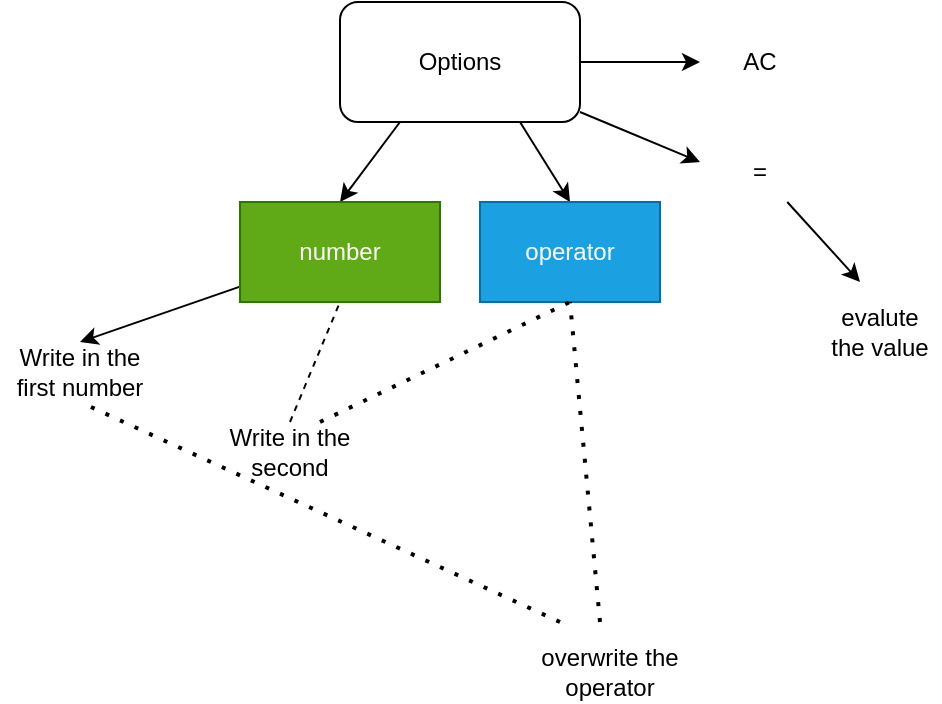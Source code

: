 <mxfile>
    <diagram id="I1O9RLZ0WKc2Mpk94b_v" name="Page-1">
        <mxGraphModel dx="528" dy="430" grid="1" gridSize="10" guides="1" tooltips="1" connect="1" arrows="1" fold="1" page="1" pageScale="1" pageWidth="850" pageHeight="1100" math="0" shadow="0">
            <root>
                <mxCell id="0"/>
                <mxCell id="1" parent="0"/>
                <mxCell id="4" style="edgeStyle=none;html=1;exitX=0.25;exitY=1;exitDx=0;exitDy=0;entryX=0.5;entryY=0;entryDx=0;entryDy=0;" edge="1" parent="1" source="2" target="6">
                    <mxGeometry relative="1" as="geometry">
                        <mxPoint x="200" y="100" as="targetPoint"/>
                    </mxGeometry>
                </mxCell>
                <mxCell id="5" style="edgeStyle=none;html=1;exitX=0.75;exitY=1;exitDx=0;exitDy=0;entryX=0.5;entryY=0;entryDx=0;entryDy=0;" edge="1" parent="1" source="2" target="8">
                    <mxGeometry relative="1" as="geometry">
                        <mxPoint x="320" y="100" as="targetPoint"/>
                    </mxGeometry>
                </mxCell>
                <mxCell id="15" style="edgeStyle=none;html=1;" edge="1" parent="1" source="2" target="14">
                    <mxGeometry relative="1" as="geometry">
                        <mxPoint x="390" y="20" as="targetPoint"/>
                    </mxGeometry>
                </mxCell>
                <mxCell id="35" style="edgeStyle=none;html=1;" edge="1" parent="1" source="2">
                    <mxGeometry relative="1" as="geometry">
                        <mxPoint x="400" y="80" as="targetPoint"/>
                    </mxGeometry>
                </mxCell>
                <mxCell id="2" value="Options" style="rounded=1;whiteSpace=wrap;html=1;" vertex="1" parent="1">
                    <mxGeometry x="220" width="120" height="60" as="geometry"/>
                </mxCell>
                <mxCell id="27" style="edgeStyle=none;html=1;" edge="1" parent="1" source="6">
                    <mxGeometry relative="1" as="geometry">
                        <mxPoint x="90" y="170" as="targetPoint"/>
                    </mxGeometry>
                </mxCell>
                <mxCell id="6" value="number" style="text;html=1;strokeColor=#2D7600;fillColor=#60a917;align=center;verticalAlign=middle;whiteSpace=wrap;rounded=0;fontColor=#ffffff;" vertex="1" parent="1">
                    <mxGeometry x="170" y="100" width="100" height="50" as="geometry"/>
                </mxCell>
                <mxCell id="8" value="operator" style="text;html=1;strokeColor=#006EAF;fillColor=#1ba1e2;align=center;verticalAlign=middle;whiteSpace=wrap;rounded=0;fontColor=#ffffff;" vertex="1" parent="1">
                    <mxGeometry x="290" y="100" width="90" height="50" as="geometry"/>
                </mxCell>
                <mxCell id="14" value="AC" style="text;html=1;strokeColor=none;fillColor=none;align=center;verticalAlign=middle;whiteSpace=wrap;rounded=0;" vertex="1" parent="1">
                    <mxGeometry x="400" y="15" width="60" height="30" as="geometry"/>
                </mxCell>
                <mxCell id="23" value="" style="endArrow=none;dashed=1;html=1;entryX=0.5;entryY=1;entryDx=0;entryDy=0;exitX=0.5;exitY=0;exitDx=0;exitDy=0;" edge="1" parent="1" source="25" target="6">
                    <mxGeometry width="50" height="50" relative="1" as="geometry">
                        <mxPoint x="200" y="200" as="sourcePoint"/>
                        <mxPoint x="250" y="150" as="targetPoint"/>
                    </mxGeometry>
                </mxCell>
                <mxCell id="24" value="" style="endArrow=none;dashed=1;html=1;dashPattern=1 3;strokeWidth=2;entryX=0.5;entryY=1;entryDx=0;entryDy=0;" edge="1" parent="1" target="8">
                    <mxGeometry width="50" height="50" relative="1" as="geometry">
                        <mxPoint x="210" y="210" as="sourcePoint"/>
                        <mxPoint x="360" y="150" as="targetPoint"/>
                    </mxGeometry>
                </mxCell>
                <mxCell id="25" value="Write in the second" style="text;html=1;strokeColor=none;fillColor=none;align=center;verticalAlign=middle;whiteSpace=wrap;rounded=0;" vertex="1" parent="1">
                    <mxGeometry x="160" y="210" width="70" height="30" as="geometry"/>
                </mxCell>
                <mxCell id="28" value="Write in the first number" style="text;html=1;strokeColor=none;fillColor=none;align=center;verticalAlign=middle;whiteSpace=wrap;rounded=0;" vertex="1" parent="1">
                    <mxGeometry x="50" y="170" width="80" height="30" as="geometry"/>
                </mxCell>
                <mxCell id="29" value="" style="endArrow=none;dashed=1;html=1;dashPattern=1 3;strokeWidth=2;entryX=0.5;entryY=1;entryDx=0;entryDy=0;" edge="1" parent="1" target="28">
                    <mxGeometry width="50" height="50" relative="1" as="geometry">
                        <mxPoint x="330" y="310" as="sourcePoint"/>
                        <mxPoint x="110" y="200" as="targetPoint"/>
                    </mxGeometry>
                </mxCell>
                <mxCell id="32" value="" style="endArrow=none;dashed=1;html=1;dashPattern=1 3;strokeWidth=2;entryX=0.5;entryY=1;entryDx=0;entryDy=0;" edge="1" parent="1" target="8">
                    <mxGeometry width="50" height="50" relative="1" as="geometry">
                        <mxPoint x="350" y="310" as="sourcePoint"/>
                        <mxPoint x="370" y="180" as="targetPoint"/>
                    </mxGeometry>
                </mxCell>
                <mxCell id="34" value="overwrite the operator" style="text;html=1;strokeColor=none;fillColor=none;align=center;verticalAlign=middle;whiteSpace=wrap;rounded=0;" vertex="1" parent="1">
                    <mxGeometry x="310" y="320" width="90" height="30" as="geometry"/>
                </mxCell>
                <mxCell id="38" style="edgeStyle=none;html=1;" edge="1" parent="1" source="36">
                    <mxGeometry relative="1" as="geometry">
                        <mxPoint x="480" y="140" as="targetPoint"/>
                    </mxGeometry>
                </mxCell>
                <mxCell id="36" value="=" style="text;html=1;strokeColor=none;fillColor=none;align=center;verticalAlign=middle;whiteSpace=wrap;rounded=0;" vertex="1" parent="1">
                    <mxGeometry x="400" y="70" width="60" height="30" as="geometry"/>
                </mxCell>
                <mxCell id="39" value="evalute the value" style="text;html=1;strokeColor=none;fillColor=none;align=center;verticalAlign=middle;whiteSpace=wrap;rounded=0;" vertex="1" parent="1">
                    <mxGeometry x="460" y="150" width="60" height="30" as="geometry"/>
                </mxCell>
            </root>
        </mxGraphModel>
    </diagram>
</mxfile>